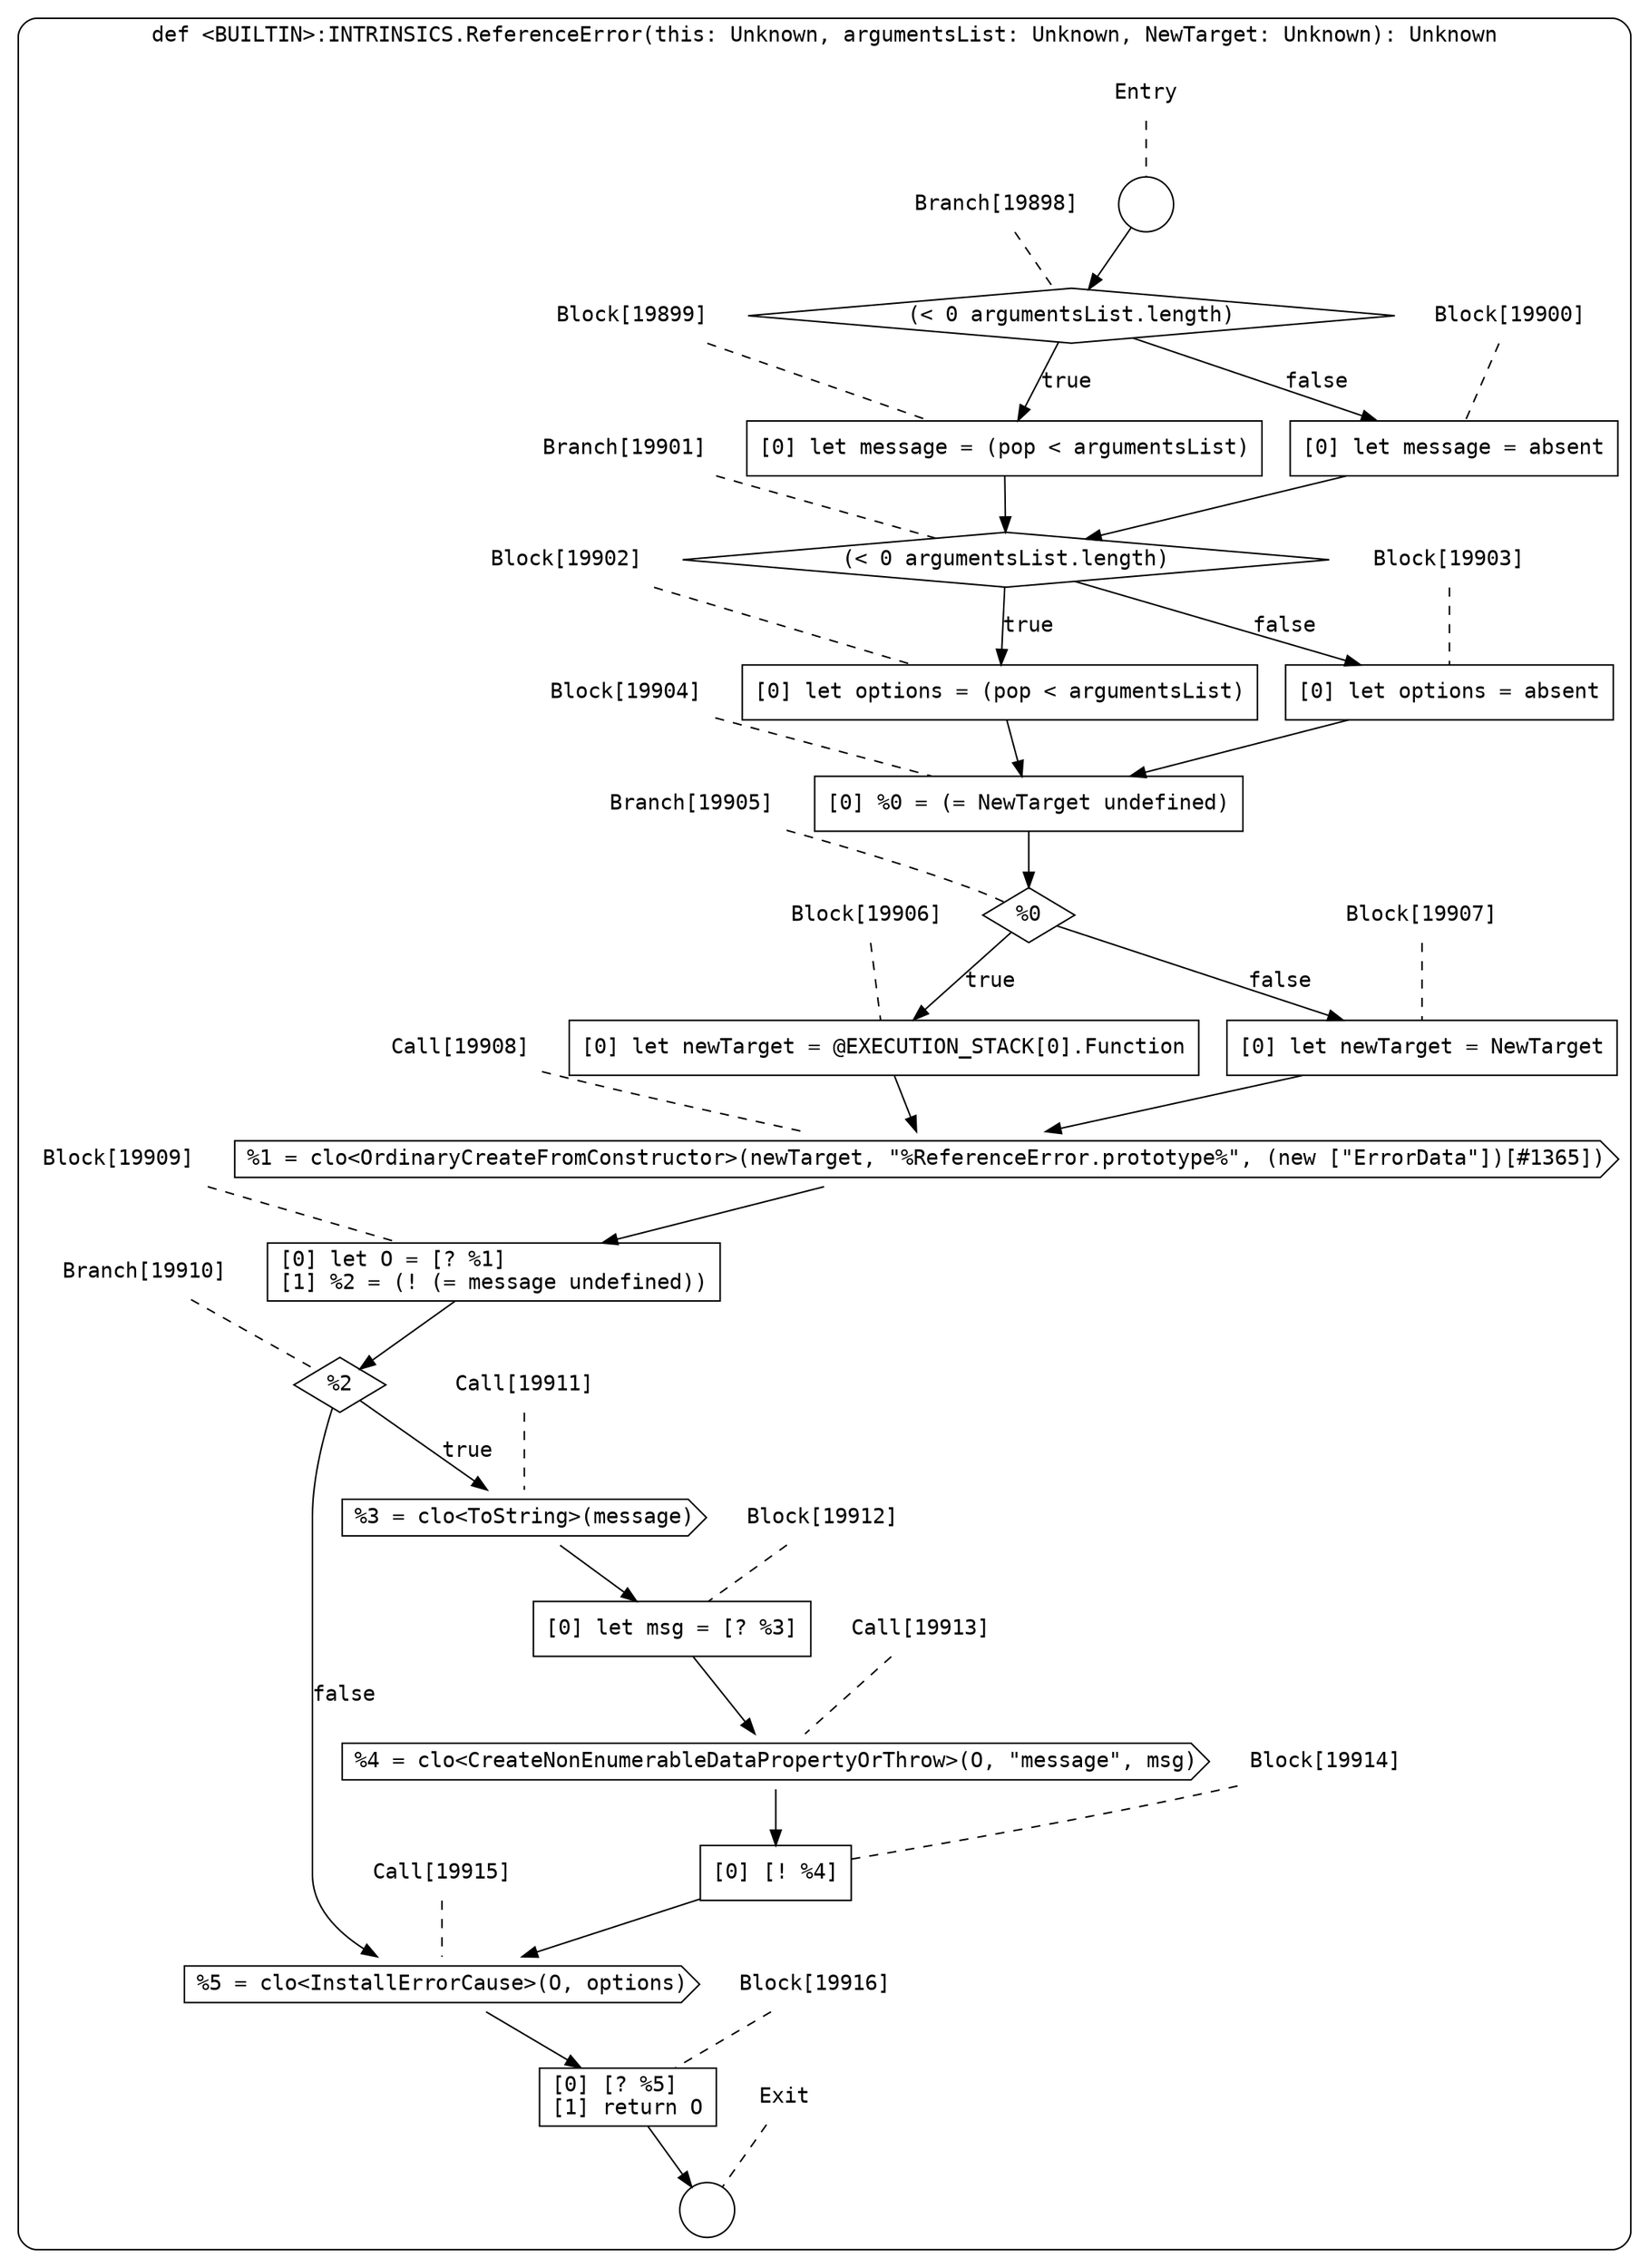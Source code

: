 digraph {
  graph [fontname = "Consolas"]
  node [fontname = "Consolas"]
  edge [fontname = "Consolas"]
  subgraph cluster2676 {
    label = "def <BUILTIN>:INTRINSICS.ReferenceError(this: Unknown, argumentsList: Unknown, NewTarget: Unknown): Unknown"
    style = rounded
    cluster2676_entry_name [shape=none, label=<<font color="black">Entry</font>>]
    cluster2676_entry_name -> cluster2676_entry [arrowhead=none, color="black", style=dashed]
    cluster2676_entry [shape=circle label=" " color="black" fillcolor="white" style=filled]
    cluster2676_entry -> node19898 [color="black"]
    cluster2676_exit_name [shape=none, label=<<font color="black">Exit</font>>]
    cluster2676_exit_name -> cluster2676_exit [arrowhead=none, color="black", style=dashed]
    cluster2676_exit [shape=circle label=" " color="black" fillcolor="white" style=filled]
    node19898_name [shape=none, label=<<font color="black">Branch[19898]</font>>]
    node19898_name -> node19898 [arrowhead=none, color="black", style=dashed]
    node19898 [shape=diamond, label=<<font color="black">(&lt; 0 argumentsList.length)</font>> color="black" fillcolor="white", style=filled]
    node19898 -> node19899 [label=<<font color="black">true</font>> color="black"]
    node19898 -> node19900 [label=<<font color="black">false</font>> color="black"]
    node19899_name [shape=none, label=<<font color="black">Block[19899]</font>>]
    node19899_name -> node19899 [arrowhead=none, color="black", style=dashed]
    node19899 [shape=box, label=<<font color="black">[0] let message = (pop &lt; argumentsList)<BR ALIGN="LEFT"/></font>> color="black" fillcolor="white", style=filled]
    node19899 -> node19901 [color="black"]
    node19900_name [shape=none, label=<<font color="black">Block[19900]</font>>]
    node19900_name -> node19900 [arrowhead=none, color="black", style=dashed]
    node19900 [shape=box, label=<<font color="black">[0] let message = absent<BR ALIGN="LEFT"/></font>> color="black" fillcolor="white", style=filled]
    node19900 -> node19901 [color="black"]
    node19901_name [shape=none, label=<<font color="black">Branch[19901]</font>>]
    node19901_name -> node19901 [arrowhead=none, color="black", style=dashed]
    node19901 [shape=diamond, label=<<font color="black">(&lt; 0 argumentsList.length)</font>> color="black" fillcolor="white", style=filled]
    node19901 -> node19902 [label=<<font color="black">true</font>> color="black"]
    node19901 -> node19903 [label=<<font color="black">false</font>> color="black"]
    node19902_name [shape=none, label=<<font color="black">Block[19902]</font>>]
    node19902_name -> node19902 [arrowhead=none, color="black", style=dashed]
    node19902 [shape=box, label=<<font color="black">[0] let options = (pop &lt; argumentsList)<BR ALIGN="LEFT"/></font>> color="black" fillcolor="white", style=filled]
    node19902 -> node19904 [color="black"]
    node19903_name [shape=none, label=<<font color="black">Block[19903]</font>>]
    node19903_name -> node19903 [arrowhead=none, color="black", style=dashed]
    node19903 [shape=box, label=<<font color="black">[0] let options = absent<BR ALIGN="LEFT"/></font>> color="black" fillcolor="white", style=filled]
    node19903 -> node19904 [color="black"]
    node19904_name [shape=none, label=<<font color="black">Block[19904]</font>>]
    node19904_name -> node19904 [arrowhead=none, color="black", style=dashed]
    node19904 [shape=box, label=<<font color="black">[0] %0 = (= NewTarget undefined)<BR ALIGN="LEFT"/></font>> color="black" fillcolor="white", style=filled]
    node19904 -> node19905 [color="black"]
    node19905_name [shape=none, label=<<font color="black">Branch[19905]</font>>]
    node19905_name -> node19905 [arrowhead=none, color="black", style=dashed]
    node19905 [shape=diamond, label=<<font color="black">%0</font>> color="black" fillcolor="white", style=filled]
    node19905 -> node19906 [label=<<font color="black">true</font>> color="black"]
    node19905 -> node19907 [label=<<font color="black">false</font>> color="black"]
    node19906_name [shape=none, label=<<font color="black">Block[19906]</font>>]
    node19906_name -> node19906 [arrowhead=none, color="black", style=dashed]
    node19906 [shape=box, label=<<font color="black">[0] let newTarget = @EXECUTION_STACK[0].Function<BR ALIGN="LEFT"/></font>> color="black" fillcolor="white", style=filled]
    node19906 -> node19908 [color="black"]
    node19907_name [shape=none, label=<<font color="black">Block[19907]</font>>]
    node19907_name -> node19907 [arrowhead=none, color="black", style=dashed]
    node19907 [shape=box, label=<<font color="black">[0] let newTarget = NewTarget<BR ALIGN="LEFT"/></font>> color="black" fillcolor="white", style=filled]
    node19907 -> node19908 [color="black"]
    node19908_name [shape=none, label=<<font color="black">Call[19908]</font>>]
    node19908_name -> node19908 [arrowhead=none, color="black", style=dashed]
    node19908 [shape=cds, label=<<font color="black">%1 = clo&lt;OrdinaryCreateFromConstructor&gt;(newTarget, &quot;%ReferenceError.prototype%&quot;, (new [&quot;ErrorData&quot;])[#1365])</font>> color="black" fillcolor="white", style=filled]
    node19908 -> node19909 [color="black"]
    node19909_name [shape=none, label=<<font color="black">Block[19909]</font>>]
    node19909_name -> node19909 [arrowhead=none, color="black", style=dashed]
    node19909 [shape=box, label=<<font color="black">[0] let O = [? %1]<BR ALIGN="LEFT"/>[1] %2 = (! (= message undefined))<BR ALIGN="LEFT"/></font>> color="black" fillcolor="white", style=filled]
    node19909 -> node19910 [color="black"]
    node19910_name [shape=none, label=<<font color="black">Branch[19910]</font>>]
    node19910_name -> node19910 [arrowhead=none, color="black", style=dashed]
    node19910 [shape=diamond, label=<<font color="black">%2</font>> color="black" fillcolor="white", style=filled]
    node19910 -> node19911 [label=<<font color="black">true</font>> color="black"]
    node19910 -> node19915 [label=<<font color="black">false</font>> color="black"]
    node19911_name [shape=none, label=<<font color="black">Call[19911]</font>>]
    node19911_name -> node19911 [arrowhead=none, color="black", style=dashed]
    node19911 [shape=cds, label=<<font color="black">%3 = clo&lt;ToString&gt;(message)</font>> color="black" fillcolor="white", style=filled]
    node19911 -> node19912 [color="black"]
    node19915_name [shape=none, label=<<font color="black">Call[19915]</font>>]
    node19915_name -> node19915 [arrowhead=none, color="black", style=dashed]
    node19915 [shape=cds, label=<<font color="black">%5 = clo&lt;InstallErrorCause&gt;(O, options)</font>> color="black" fillcolor="white", style=filled]
    node19915 -> node19916 [color="black"]
    node19912_name [shape=none, label=<<font color="black">Block[19912]</font>>]
    node19912_name -> node19912 [arrowhead=none, color="black", style=dashed]
    node19912 [shape=box, label=<<font color="black">[0] let msg = [? %3]<BR ALIGN="LEFT"/></font>> color="black" fillcolor="white", style=filled]
    node19912 -> node19913 [color="black"]
    node19916_name [shape=none, label=<<font color="black">Block[19916]</font>>]
    node19916_name -> node19916 [arrowhead=none, color="black", style=dashed]
    node19916 [shape=box, label=<<font color="black">[0] [? %5]<BR ALIGN="LEFT"/>[1] return O<BR ALIGN="LEFT"/></font>> color="black" fillcolor="white", style=filled]
    node19916 -> cluster2676_exit [color="black"]
    node19913_name [shape=none, label=<<font color="black">Call[19913]</font>>]
    node19913_name -> node19913 [arrowhead=none, color="black", style=dashed]
    node19913 [shape=cds, label=<<font color="black">%4 = clo&lt;CreateNonEnumerableDataPropertyOrThrow&gt;(O, &quot;message&quot;, msg)</font>> color="black" fillcolor="white", style=filled]
    node19913 -> node19914 [color="black"]
    node19914_name [shape=none, label=<<font color="black">Block[19914]</font>>]
    node19914_name -> node19914 [arrowhead=none, color="black", style=dashed]
    node19914 [shape=box, label=<<font color="black">[0] [! %4]<BR ALIGN="LEFT"/></font>> color="black" fillcolor="white", style=filled]
    node19914 -> node19915 [color="black"]
  }
}